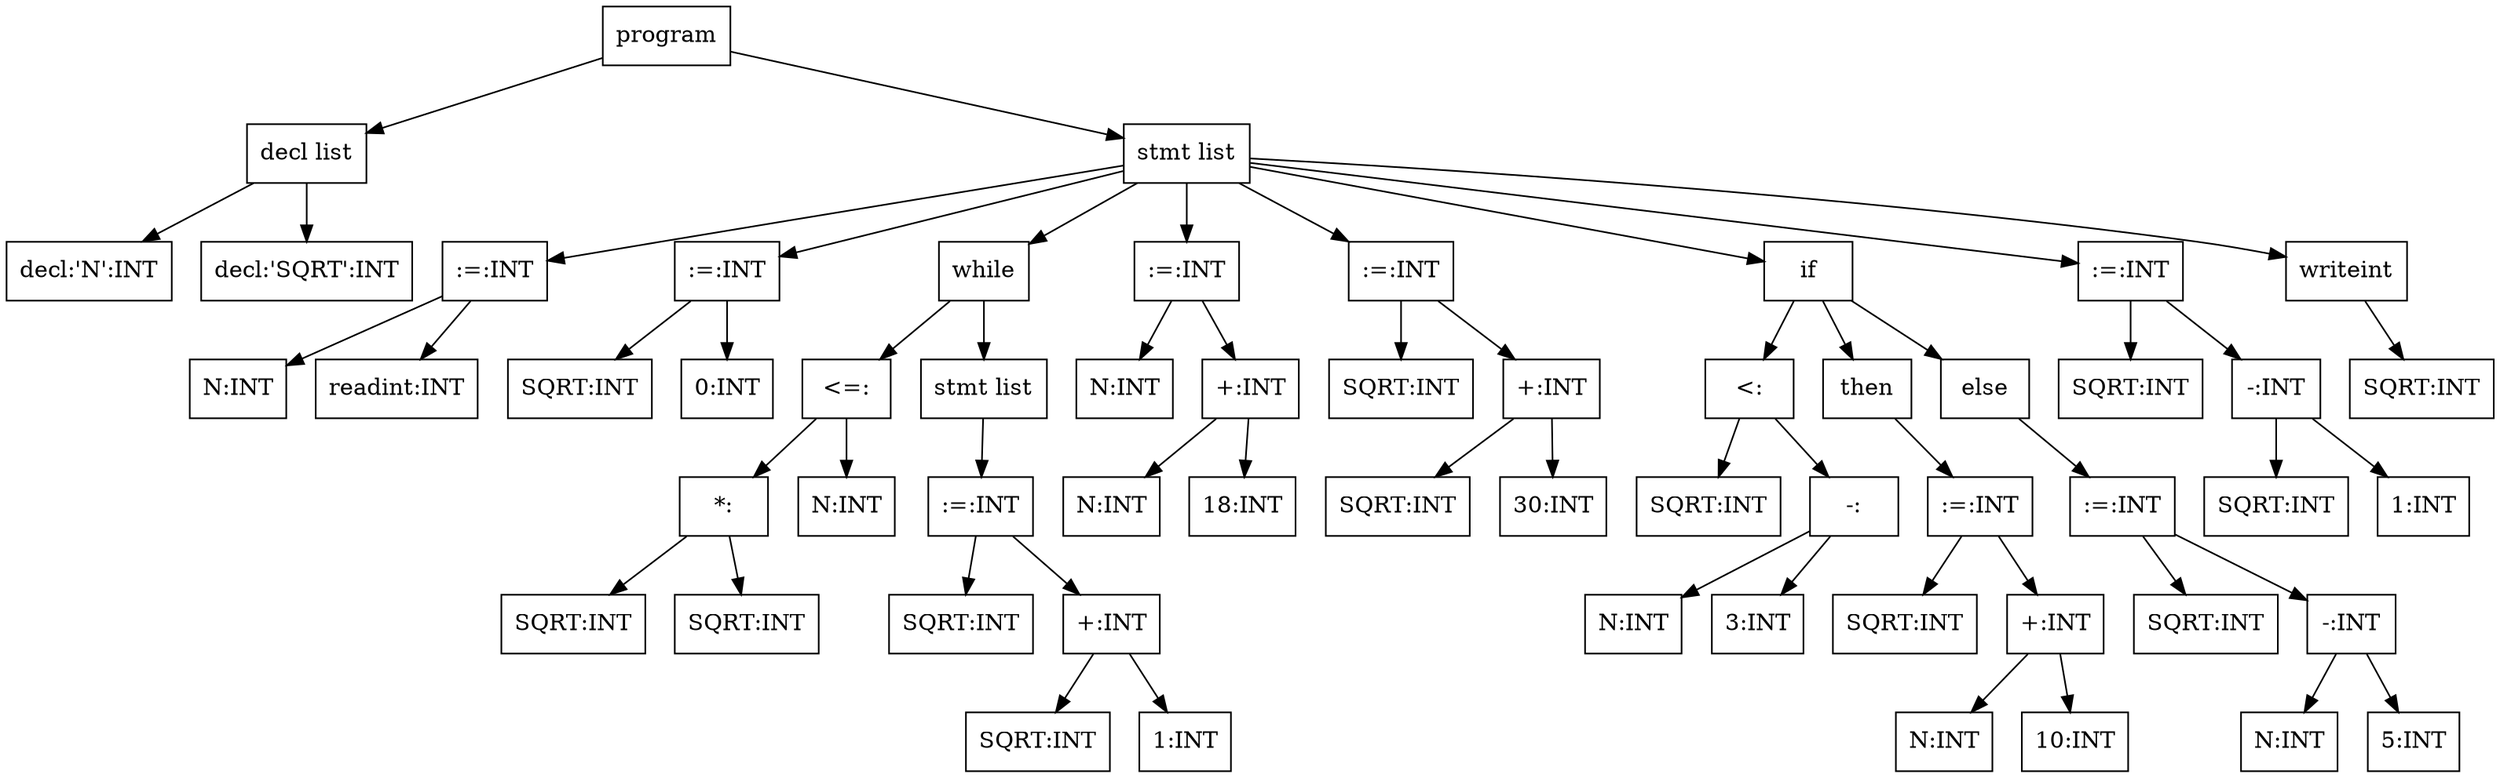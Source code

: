 digraph AST_file { 
  ordering=out; 
  node [shape = box, style = filled, fillcolor="white"]; 
  n1 [label="program",shape=box] 
  n2 [label="decl list",shape=box] 
  n1 -> n2 
  n4 [label="decl:'N':INT",shape=box] 
  n2 -> n4 
  n5 [label="decl:'SQRT':INT",shape=box] 
  n2 -> n5 
  n3 [label="stmt list",shape=box] 
  n1 -> n3 
  n12 [label="N:INT",fillcolor="white",shape=box] 
  n13 -> n12 
  n14 [label="readint:INT",fillcolor="white",shape=box] 
  n13 [label=":=:INT",fillcolor="white",shape=box] 
  n13 -> n14 
  n13 [label=":=:INT",fillcolor="white",shape=box] 
  n3 -> n13 
  n16 [label="SQRT:INT",fillcolor="white",shape=box] 
  n17 -> n16 
  n18 [label="0:INT",fillcolor="white",shape=box] 
  n17 -> n18 
  n17 [label=":=:INT",fillcolor="white",shape=box] 
  n3 -> n17 
  n20 [label="while",shape=box] 
  n3 -> n20 
  n21 [label="SQRT:INT",fillcolor="white",shape=box] 
  n23 [label="SQRT:INT",fillcolor="white",shape=box] 
  n25 [label="N:INT",fillcolor="white",shape=box] 
  n22 [label="*:",shape=box] 
  n24 [label="<=:",shape=box] 
  n22 -> n21 
  n22 -> n23 
  n24 -> n22 
  n24 -> n25 
  n20 -> n24 
  n26 [label="stmt list",shape=box] 
  n20 -> n26 
  n27 [label="SQRT:INT",fillcolor="white",shape=box] 
  n28 -> n27 
  n29 [label="SQRT:INT",fillcolor="white",shape=box] 
  n31 [label="1:INT",fillcolor="white",shape=box] 
  n30 -> n29 
  n30 -> n31 
  n30 [label="+:INT",fillcolor="white",shape=box] 
  n28 -> n30 
  n28 [label=":=:INT",fillcolor="white",shape=box] 
  n26 -> n28 
  n35 [label="N:INT",fillcolor="white",shape=box] 
  n36 -> n35 
  n37 [label="N:INT",fillcolor="white",shape=box] 
  n39 [label="18:INT",fillcolor="white",shape=box] 
  n38 -> n37 
  n38 -> n39 
  n38 [label="+:INT",fillcolor="white",shape=box] 
  n36 -> n38 
  n36 [label=":=:INT",fillcolor="white",shape=box] 
  n3 -> n36 
  n41 [label="SQRT:INT",fillcolor="white",shape=box] 
  n42 -> n41 
  n43 [label="SQRT:INT",fillcolor="white",shape=box] 
  n45 [label="30:INT",fillcolor="white",shape=box] 
  n44 -> n43 
  n44 -> n45 
  n44 [label="+:INT",fillcolor="white",shape=box] 
  n42 -> n44 
  n42 [label=":=:INT",fillcolor="white",shape=box] 
  n3 -> n42 
  n47 [label="if",shape=box] 
  n3 -> n47 
  n48 [label="SQRT:INT",fillcolor="white",shape=box] 
  n50 [label="N:INT",fillcolor="white",shape=box] 
  n52 [label="3:INT",fillcolor="white",shape=box] 
  n49 [label="<:",shape=box] 
  n51 [label="-:",shape=box] 
  n49 -> n48 
  n49 -> n51 
  n51 -> n50 
  n51 -> n52 
  n47 -> n49 
  n53 [label="then",shape=box] 
  n47 -> n53 
  n54 [label="SQRT:INT",fillcolor="white",shape=box] 
  n55 -> n54 
  n56 [label="N:INT",fillcolor="white",shape=box] 
  n58 [label="10:INT",fillcolor="white",shape=box] 
  n57 -> n56 
  n57 -> n58 
  n57 [label="+:INT",fillcolor="white",shape=box] 
  n55 -> n57 
  n55 [label=":=:INT",fillcolor="white",shape=box] 
  n53 -> n55 
  n60 [label="else",shape=box] 
  n47 -> n60 
  n61 [label="SQRT:INT",fillcolor="white",shape=box] 
  n62 -> n61 
  n63 [label="N:INT",fillcolor="white",shape=box] 
  n65 [label="5:INT",fillcolor="white",shape=box] 
  n64 -> n63 
  n64 -> n65 
  n64 [label="-:INT",fillcolor="white",shape=box] 
  n62 -> n64 
  n62 [label=":=:INT",fillcolor="white",shape=box] 
  n60 -> n62 
  n69 [label="SQRT:INT",fillcolor="white",shape=box] 
  n70 -> n69 
  n71 [label="SQRT:INT",fillcolor="white",shape=box] 
  n73 [label="1:INT",fillcolor="white",shape=box] 
  n72 -> n71 
  n72 -> n73 
  n72 [label="-:INT",fillcolor="white",shape=box] 
  n70 -> n72 
  n70 [label=":=:INT",fillcolor="white",shape=box] 
  n3 -> n70 
  n76 [label="SQRT:INT",fillcolor="white",shape=box] 
  n75 [label="writeint",shape=box] 
  n3 -> n75 
  n75 -> n76 
} 
